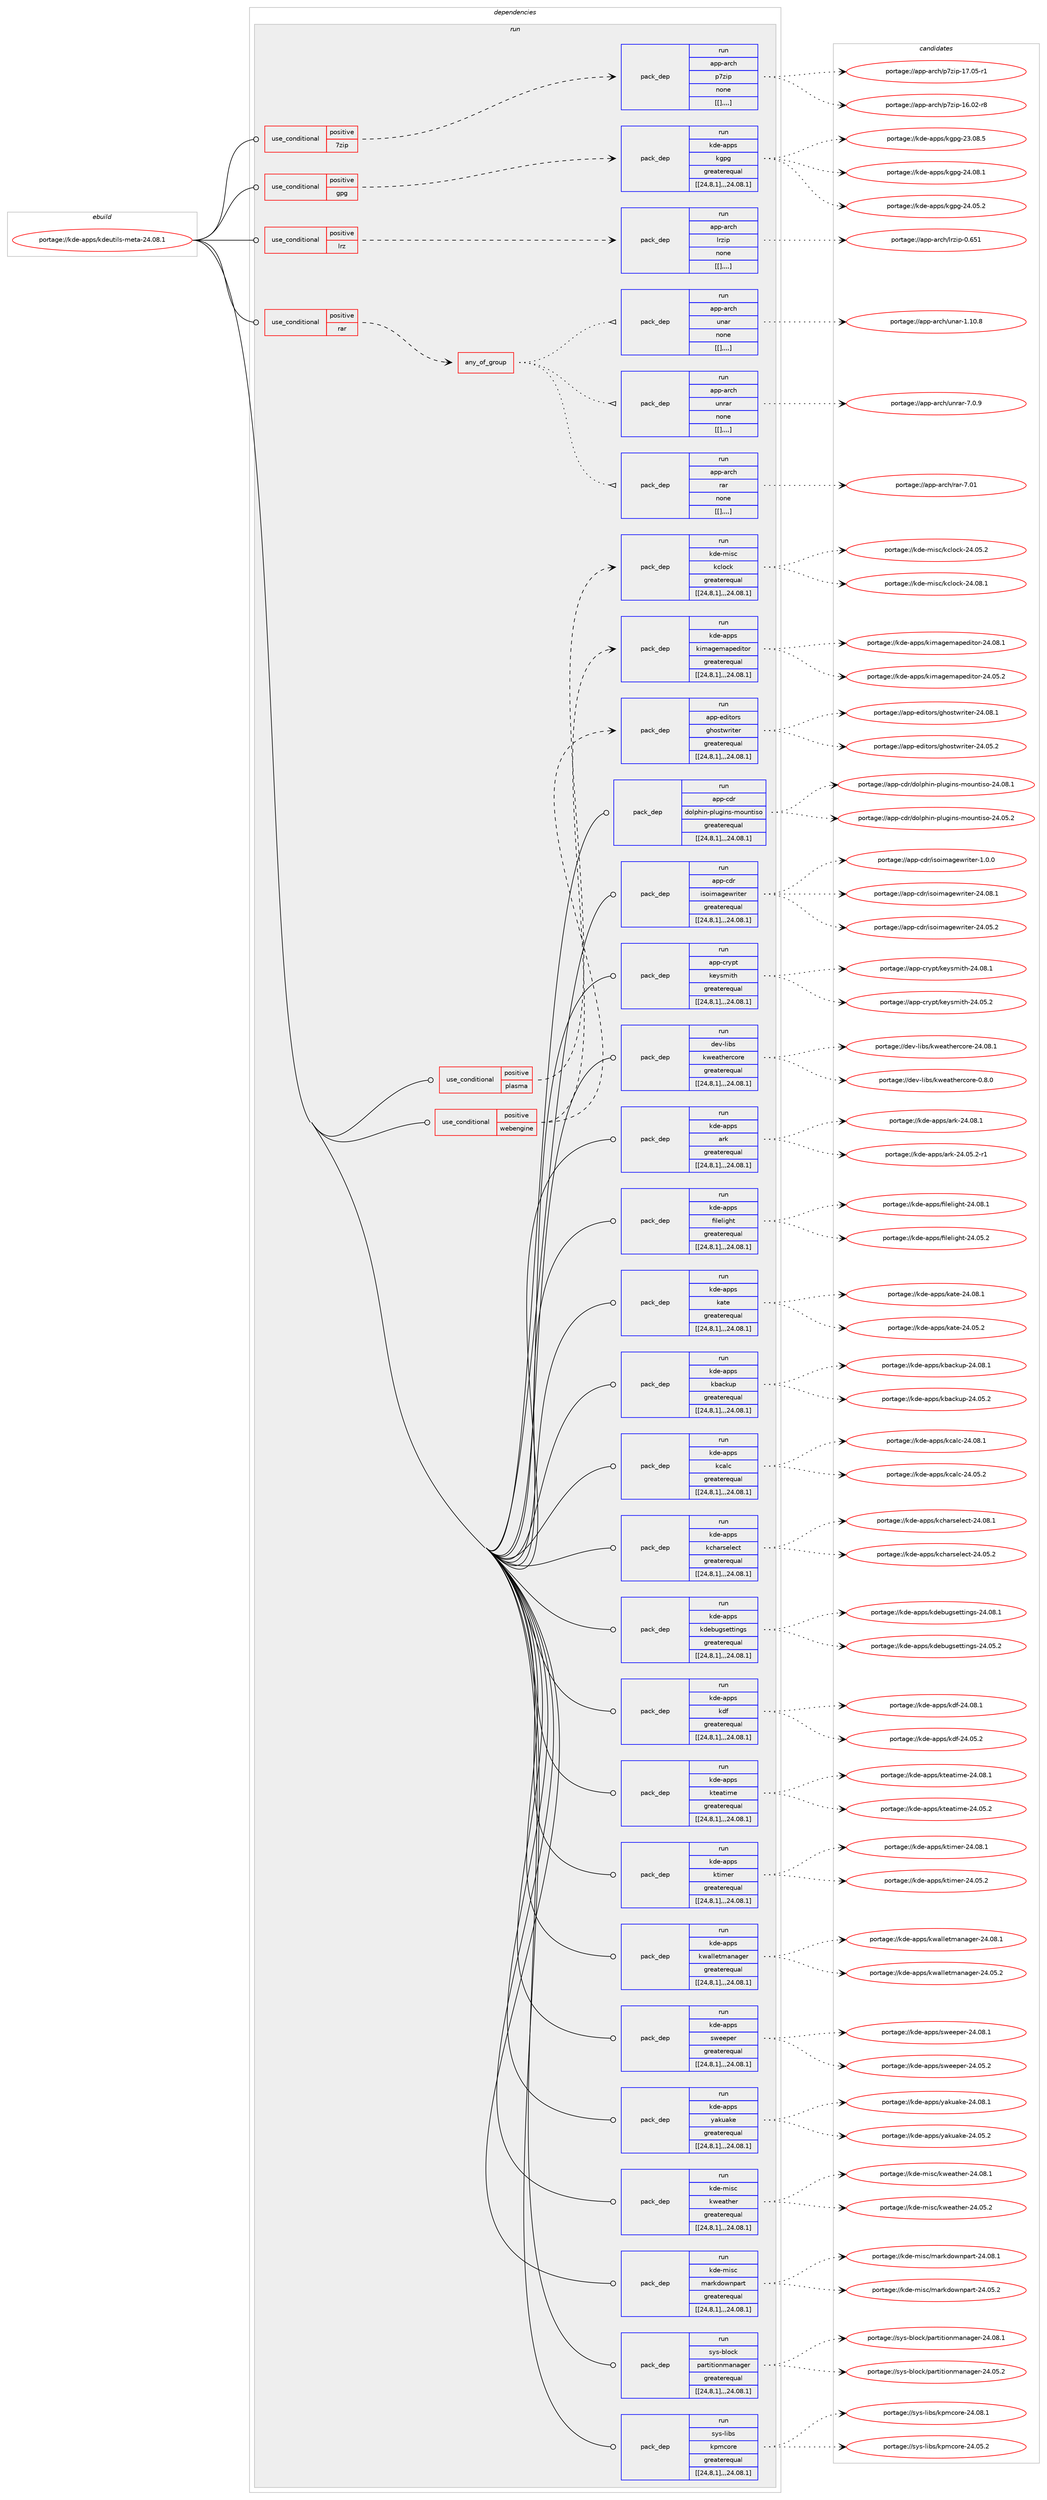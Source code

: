 digraph prolog {

# *************
# Graph options
# *************

newrank=true;
concentrate=true;
compound=true;
graph [rankdir=LR,fontname=Helvetica,fontsize=10,ranksep=1.5];#, ranksep=2.5, nodesep=0.2];
edge  [arrowhead=vee];
node  [fontname=Helvetica,fontsize=10];

# **********
# The ebuild
# **********

subgraph cluster_leftcol {
color=gray;
label=<<i>ebuild</i>>;
id [label="portage://kde-apps/kdeutils-meta-24.08.1", color=red, width=4, href="../kde-apps/kdeutils-meta-24.08.1.svg"];
}

# ****************
# The dependencies
# ****************

subgraph cluster_midcol {
color=gray;
label=<<i>dependencies</i>>;
subgraph cluster_compile {
fillcolor="#eeeeee";
style=filled;
label=<<i>compile</i>>;
}
subgraph cluster_compileandrun {
fillcolor="#eeeeee";
style=filled;
label=<<i>compile and run</i>>;
}
subgraph cluster_run {
fillcolor="#eeeeee";
style=filled;
label=<<i>run</i>>;
subgraph cond69775 {
dependency258530 [label=<<TABLE BORDER="0" CELLBORDER="1" CELLSPACING="0" CELLPADDING="4"><TR><TD ROWSPAN="3" CELLPADDING="10">use_conditional</TD></TR><TR><TD>positive</TD></TR><TR><TD>7zip</TD></TR></TABLE>>, shape=none, color=red];
subgraph pack186998 {
dependency258531 [label=<<TABLE BORDER="0" CELLBORDER="1" CELLSPACING="0" CELLPADDING="4" WIDTH="220"><TR><TD ROWSPAN="6" CELLPADDING="30">pack_dep</TD></TR><TR><TD WIDTH="110">run</TD></TR><TR><TD>app-arch</TD></TR><TR><TD>p7zip</TD></TR><TR><TD>none</TD></TR><TR><TD>[[],,,,]</TD></TR></TABLE>>, shape=none, color=blue];
}
dependency258530:e -> dependency258531:w [weight=20,style="dashed",arrowhead="vee"];
}
id:e -> dependency258530:w [weight=20,style="solid",arrowhead="odot"];
subgraph cond69776 {
dependency258532 [label=<<TABLE BORDER="0" CELLBORDER="1" CELLSPACING="0" CELLPADDING="4"><TR><TD ROWSPAN="3" CELLPADDING="10">use_conditional</TD></TR><TR><TD>positive</TD></TR><TR><TD>gpg</TD></TR></TABLE>>, shape=none, color=red];
subgraph pack186999 {
dependency258533 [label=<<TABLE BORDER="0" CELLBORDER="1" CELLSPACING="0" CELLPADDING="4" WIDTH="220"><TR><TD ROWSPAN="6" CELLPADDING="30">pack_dep</TD></TR><TR><TD WIDTH="110">run</TD></TR><TR><TD>kde-apps</TD></TR><TR><TD>kgpg</TD></TR><TR><TD>greaterequal</TD></TR><TR><TD>[[24,8,1],,,24.08.1]</TD></TR></TABLE>>, shape=none, color=blue];
}
dependency258532:e -> dependency258533:w [weight=20,style="dashed",arrowhead="vee"];
}
id:e -> dependency258532:w [weight=20,style="solid",arrowhead="odot"];
subgraph cond69777 {
dependency258534 [label=<<TABLE BORDER="0" CELLBORDER="1" CELLSPACING="0" CELLPADDING="4"><TR><TD ROWSPAN="3" CELLPADDING="10">use_conditional</TD></TR><TR><TD>positive</TD></TR><TR><TD>lrz</TD></TR></TABLE>>, shape=none, color=red];
subgraph pack187000 {
dependency258535 [label=<<TABLE BORDER="0" CELLBORDER="1" CELLSPACING="0" CELLPADDING="4" WIDTH="220"><TR><TD ROWSPAN="6" CELLPADDING="30">pack_dep</TD></TR><TR><TD WIDTH="110">run</TD></TR><TR><TD>app-arch</TD></TR><TR><TD>lrzip</TD></TR><TR><TD>none</TD></TR><TR><TD>[[],,,,]</TD></TR></TABLE>>, shape=none, color=blue];
}
dependency258534:e -> dependency258535:w [weight=20,style="dashed",arrowhead="vee"];
}
id:e -> dependency258534:w [weight=20,style="solid",arrowhead="odot"];
subgraph cond69778 {
dependency258536 [label=<<TABLE BORDER="0" CELLBORDER="1" CELLSPACING="0" CELLPADDING="4"><TR><TD ROWSPAN="3" CELLPADDING="10">use_conditional</TD></TR><TR><TD>positive</TD></TR><TR><TD>plasma</TD></TR></TABLE>>, shape=none, color=red];
subgraph pack187001 {
dependency258537 [label=<<TABLE BORDER="0" CELLBORDER="1" CELLSPACING="0" CELLPADDING="4" WIDTH="220"><TR><TD ROWSPAN="6" CELLPADDING="30">pack_dep</TD></TR><TR><TD WIDTH="110">run</TD></TR><TR><TD>kde-misc</TD></TR><TR><TD>kclock</TD></TR><TR><TD>greaterequal</TD></TR><TR><TD>[[24,8,1],,,24.08.1]</TD></TR></TABLE>>, shape=none, color=blue];
}
dependency258536:e -> dependency258537:w [weight=20,style="dashed",arrowhead="vee"];
}
id:e -> dependency258536:w [weight=20,style="solid",arrowhead="odot"];
subgraph cond69779 {
dependency258538 [label=<<TABLE BORDER="0" CELLBORDER="1" CELLSPACING="0" CELLPADDING="4"><TR><TD ROWSPAN="3" CELLPADDING="10">use_conditional</TD></TR><TR><TD>positive</TD></TR><TR><TD>rar</TD></TR></TABLE>>, shape=none, color=red];
subgraph any1597 {
dependency258539 [label=<<TABLE BORDER="0" CELLBORDER="1" CELLSPACING="0" CELLPADDING="4"><TR><TD CELLPADDING="10">any_of_group</TD></TR></TABLE>>, shape=none, color=red];subgraph pack187002 {
dependency258540 [label=<<TABLE BORDER="0" CELLBORDER="1" CELLSPACING="0" CELLPADDING="4" WIDTH="220"><TR><TD ROWSPAN="6" CELLPADDING="30">pack_dep</TD></TR><TR><TD WIDTH="110">run</TD></TR><TR><TD>app-arch</TD></TR><TR><TD>rar</TD></TR><TR><TD>none</TD></TR><TR><TD>[[],,,,]</TD></TR></TABLE>>, shape=none, color=blue];
}
dependency258539:e -> dependency258540:w [weight=20,style="dotted",arrowhead="oinv"];
subgraph pack187003 {
dependency258541 [label=<<TABLE BORDER="0" CELLBORDER="1" CELLSPACING="0" CELLPADDING="4" WIDTH="220"><TR><TD ROWSPAN="6" CELLPADDING="30">pack_dep</TD></TR><TR><TD WIDTH="110">run</TD></TR><TR><TD>app-arch</TD></TR><TR><TD>unrar</TD></TR><TR><TD>none</TD></TR><TR><TD>[[],,,,]</TD></TR></TABLE>>, shape=none, color=blue];
}
dependency258539:e -> dependency258541:w [weight=20,style="dotted",arrowhead="oinv"];
subgraph pack187004 {
dependency258542 [label=<<TABLE BORDER="0" CELLBORDER="1" CELLSPACING="0" CELLPADDING="4" WIDTH="220"><TR><TD ROWSPAN="6" CELLPADDING="30">pack_dep</TD></TR><TR><TD WIDTH="110">run</TD></TR><TR><TD>app-arch</TD></TR><TR><TD>unar</TD></TR><TR><TD>none</TD></TR><TR><TD>[[],,,,]</TD></TR></TABLE>>, shape=none, color=blue];
}
dependency258539:e -> dependency258542:w [weight=20,style="dotted",arrowhead="oinv"];
}
dependency258538:e -> dependency258539:w [weight=20,style="dashed",arrowhead="vee"];
}
id:e -> dependency258538:w [weight=20,style="solid",arrowhead="odot"];
subgraph cond69780 {
dependency258543 [label=<<TABLE BORDER="0" CELLBORDER="1" CELLSPACING="0" CELLPADDING="4"><TR><TD ROWSPAN="3" CELLPADDING="10">use_conditional</TD></TR><TR><TD>positive</TD></TR><TR><TD>webengine</TD></TR></TABLE>>, shape=none, color=red];
subgraph pack187005 {
dependency258544 [label=<<TABLE BORDER="0" CELLBORDER="1" CELLSPACING="0" CELLPADDING="4" WIDTH="220"><TR><TD ROWSPAN="6" CELLPADDING="30">pack_dep</TD></TR><TR><TD WIDTH="110">run</TD></TR><TR><TD>app-editors</TD></TR><TR><TD>ghostwriter</TD></TR><TR><TD>greaterequal</TD></TR><TR><TD>[[24,8,1],,,24.08.1]</TD></TR></TABLE>>, shape=none, color=blue];
}
dependency258543:e -> dependency258544:w [weight=20,style="dashed",arrowhead="vee"];
subgraph pack187006 {
dependency258545 [label=<<TABLE BORDER="0" CELLBORDER="1" CELLSPACING="0" CELLPADDING="4" WIDTH="220"><TR><TD ROWSPAN="6" CELLPADDING="30">pack_dep</TD></TR><TR><TD WIDTH="110">run</TD></TR><TR><TD>kde-apps</TD></TR><TR><TD>kimagemapeditor</TD></TR><TR><TD>greaterequal</TD></TR><TR><TD>[[24,8,1],,,24.08.1]</TD></TR></TABLE>>, shape=none, color=blue];
}
dependency258543:e -> dependency258545:w [weight=20,style="dashed",arrowhead="vee"];
}
id:e -> dependency258543:w [weight=20,style="solid",arrowhead="odot"];
subgraph pack187007 {
dependency258546 [label=<<TABLE BORDER="0" CELLBORDER="1" CELLSPACING="0" CELLPADDING="4" WIDTH="220"><TR><TD ROWSPAN="6" CELLPADDING="30">pack_dep</TD></TR><TR><TD WIDTH="110">run</TD></TR><TR><TD>app-cdr</TD></TR><TR><TD>dolphin-plugins-mountiso</TD></TR><TR><TD>greaterequal</TD></TR><TR><TD>[[24,8,1],,,24.08.1]</TD></TR></TABLE>>, shape=none, color=blue];
}
id:e -> dependency258546:w [weight=20,style="solid",arrowhead="odot"];
subgraph pack187008 {
dependency258547 [label=<<TABLE BORDER="0" CELLBORDER="1" CELLSPACING="0" CELLPADDING="4" WIDTH="220"><TR><TD ROWSPAN="6" CELLPADDING="30">pack_dep</TD></TR><TR><TD WIDTH="110">run</TD></TR><TR><TD>app-cdr</TD></TR><TR><TD>isoimagewriter</TD></TR><TR><TD>greaterequal</TD></TR><TR><TD>[[24,8,1],,,24.08.1]</TD></TR></TABLE>>, shape=none, color=blue];
}
id:e -> dependency258547:w [weight=20,style="solid",arrowhead="odot"];
subgraph pack187009 {
dependency258548 [label=<<TABLE BORDER="0" CELLBORDER="1" CELLSPACING="0" CELLPADDING="4" WIDTH="220"><TR><TD ROWSPAN="6" CELLPADDING="30">pack_dep</TD></TR><TR><TD WIDTH="110">run</TD></TR><TR><TD>app-crypt</TD></TR><TR><TD>keysmith</TD></TR><TR><TD>greaterequal</TD></TR><TR><TD>[[24,8,1],,,24.08.1]</TD></TR></TABLE>>, shape=none, color=blue];
}
id:e -> dependency258548:w [weight=20,style="solid",arrowhead="odot"];
subgraph pack187010 {
dependency258549 [label=<<TABLE BORDER="0" CELLBORDER="1" CELLSPACING="0" CELLPADDING="4" WIDTH="220"><TR><TD ROWSPAN="6" CELLPADDING="30">pack_dep</TD></TR><TR><TD WIDTH="110">run</TD></TR><TR><TD>dev-libs</TD></TR><TR><TD>kweathercore</TD></TR><TR><TD>greaterequal</TD></TR><TR><TD>[[24,8,1],,,24.08.1]</TD></TR></TABLE>>, shape=none, color=blue];
}
id:e -> dependency258549:w [weight=20,style="solid",arrowhead="odot"];
subgraph pack187011 {
dependency258550 [label=<<TABLE BORDER="0" CELLBORDER="1" CELLSPACING="0" CELLPADDING="4" WIDTH="220"><TR><TD ROWSPAN="6" CELLPADDING="30">pack_dep</TD></TR><TR><TD WIDTH="110">run</TD></TR><TR><TD>kde-apps</TD></TR><TR><TD>ark</TD></TR><TR><TD>greaterequal</TD></TR><TR><TD>[[24,8,1],,,24.08.1]</TD></TR></TABLE>>, shape=none, color=blue];
}
id:e -> dependency258550:w [weight=20,style="solid",arrowhead="odot"];
subgraph pack187012 {
dependency258551 [label=<<TABLE BORDER="0" CELLBORDER="1" CELLSPACING="0" CELLPADDING="4" WIDTH="220"><TR><TD ROWSPAN="6" CELLPADDING="30">pack_dep</TD></TR><TR><TD WIDTH="110">run</TD></TR><TR><TD>kde-apps</TD></TR><TR><TD>filelight</TD></TR><TR><TD>greaterequal</TD></TR><TR><TD>[[24,8,1],,,24.08.1]</TD></TR></TABLE>>, shape=none, color=blue];
}
id:e -> dependency258551:w [weight=20,style="solid",arrowhead="odot"];
subgraph pack187013 {
dependency258552 [label=<<TABLE BORDER="0" CELLBORDER="1" CELLSPACING="0" CELLPADDING="4" WIDTH="220"><TR><TD ROWSPAN="6" CELLPADDING="30">pack_dep</TD></TR><TR><TD WIDTH="110">run</TD></TR><TR><TD>kde-apps</TD></TR><TR><TD>kate</TD></TR><TR><TD>greaterequal</TD></TR><TR><TD>[[24,8,1],,,24.08.1]</TD></TR></TABLE>>, shape=none, color=blue];
}
id:e -> dependency258552:w [weight=20,style="solid",arrowhead="odot"];
subgraph pack187014 {
dependency258553 [label=<<TABLE BORDER="0" CELLBORDER="1" CELLSPACING="0" CELLPADDING="4" WIDTH="220"><TR><TD ROWSPAN="6" CELLPADDING="30">pack_dep</TD></TR><TR><TD WIDTH="110">run</TD></TR><TR><TD>kde-apps</TD></TR><TR><TD>kbackup</TD></TR><TR><TD>greaterequal</TD></TR><TR><TD>[[24,8,1],,,24.08.1]</TD></TR></TABLE>>, shape=none, color=blue];
}
id:e -> dependency258553:w [weight=20,style="solid",arrowhead="odot"];
subgraph pack187015 {
dependency258554 [label=<<TABLE BORDER="0" CELLBORDER="1" CELLSPACING="0" CELLPADDING="4" WIDTH="220"><TR><TD ROWSPAN="6" CELLPADDING="30">pack_dep</TD></TR><TR><TD WIDTH="110">run</TD></TR><TR><TD>kde-apps</TD></TR><TR><TD>kcalc</TD></TR><TR><TD>greaterequal</TD></TR><TR><TD>[[24,8,1],,,24.08.1]</TD></TR></TABLE>>, shape=none, color=blue];
}
id:e -> dependency258554:w [weight=20,style="solid",arrowhead="odot"];
subgraph pack187016 {
dependency258555 [label=<<TABLE BORDER="0" CELLBORDER="1" CELLSPACING="0" CELLPADDING="4" WIDTH="220"><TR><TD ROWSPAN="6" CELLPADDING="30">pack_dep</TD></TR><TR><TD WIDTH="110">run</TD></TR><TR><TD>kde-apps</TD></TR><TR><TD>kcharselect</TD></TR><TR><TD>greaterequal</TD></TR><TR><TD>[[24,8,1],,,24.08.1]</TD></TR></TABLE>>, shape=none, color=blue];
}
id:e -> dependency258555:w [weight=20,style="solid",arrowhead="odot"];
subgraph pack187017 {
dependency258556 [label=<<TABLE BORDER="0" CELLBORDER="1" CELLSPACING="0" CELLPADDING="4" WIDTH="220"><TR><TD ROWSPAN="6" CELLPADDING="30">pack_dep</TD></TR><TR><TD WIDTH="110">run</TD></TR><TR><TD>kde-apps</TD></TR><TR><TD>kdebugsettings</TD></TR><TR><TD>greaterequal</TD></TR><TR><TD>[[24,8,1],,,24.08.1]</TD></TR></TABLE>>, shape=none, color=blue];
}
id:e -> dependency258556:w [weight=20,style="solid",arrowhead="odot"];
subgraph pack187018 {
dependency258557 [label=<<TABLE BORDER="0" CELLBORDER="1" CELLSPACING="0" CELLPADDING="4" WIDTH="220"><TR><TD ROWSPAN="6" CELLPADDING="30">pack_dep</TD></TR><TR><TD WIDTH="110">run</TD></TR><TR><TD>kde-apps</TD></TR><TR><TD>kdf</TD></TR><TR><TD>greaterequal</TD></TR><TR><TD>[[24,8,1],,,24.08.1]</TD></TR></TABLE>>, shape=none, color=blue];
}
id:e -> dependency258557:w [weight=20,style="solid",arrowhead="odot"];
subgraph pack187019 {
dependency258558 [label=<<TABLE BORDER="0" CELLBORDER="1" CELLSPACING="0" CELLPADDING="4" WIDTH="220"><TR><TD ROWSPAN="6" CELLPADDING="30">pack_dep</TD></TR><TR><TD WIDTH="110">run</TD></TR><TR><TD>kde-apps</TD></TR><TR><TD>kteatime</TD></TR><TR><TD>greaterequal</TD></TR><TR><TD>[[24,8,1],,,24.08.1]</TD></TR></TABLE>>, shape=none, color=blue];
}
id:e -> dependency258558:w [weight=20,style="solid",arrowhead="odot"];
subgraph pack187020 {
dependency258559 [label=<<TABLE BORDER="0" CELLBORDER="1" CELLSPACING="0" CELLPADDING="4" WIDTH="220"><TR><TD ROWSPAN="6" CELLPADDING="30">pack_dep</TD></TR><TR><TD WIDTH="110">run</TD></TR><TR><TD>kde-apps</TD></TR><TR><TD>ktimer</TD></TR><TR><TD>greaterequal</TD></TR><TR><TD>[[24,8,1],,,24.08.1]</TD></TR></TABLE>>, shape=none, color=blue];
}
id:e -> dependency258559:w [weight=20,style="solid",arrowhead="odot"];
subgraph pack187021 {
dependency258560 [label=<<TABLE BORDER="0" CELLBORDER="1" CELLSPACING="0" CELLPADDING="4" WIDTH="220"><TR><TD ROWSPAN="6" CELLPADDING="30">pack_dep</TD></TR><TR><TD WIDTH="110">run</TD></TR><TR><TD>kde-apps</TD></TR><TR><TD>kwalletmanager</TD></TR><TR><TD>greaterequal</TD></TR><TR><TD>[[24,8,1],,,24.08.1]</TD></TR></TABLE>>, shape=none, color=blue];
}
id:e -> dependency258560:w [weight=20,style="solid",arrowhead="odot"];
subgraph pack187022 {
dependency258561 [label=<<TABLE BORDER="0" CELLBORDER="1" CELLSPACING="0" CELLPADDING="4" WIDTH="220"><TR><TD ROWSPAN="6" CELLPADDING="30">pack_dep</TD></TR><TR><TD WIDTH="110">run</TD></TR><TR><TD>kde-apps</TD></TR><TR><TD>sweeper</TD></TR><TR><TD>greaterequal</TD></TR><TR><TD>[[24,8,1],,,24.08.1]</TD></TR></TABLE>>, shape=none, color=blue];
}
id:e -> dependency258561:w [weight=20,style="solid",arrowhead="odot"];
subgraph pack187023 {
dependency258562 [label=<<TABLE BORDER="0" CELLBORDER="1" CELLSPACING="0" CELLPADDING="4" WIDTH="220"><TR><TD ROWSPAN="6" CELLPADDING="30">pack_dep</TD></TR><TR><TD WIDTH="110">run</TD></TR><TR><TD>kde-apps</TD></TR><TR><TD>yakuake</TD></TR><TR><TD>greaterequal</TD></TR><TR><TD>[[24,8,1],,,24.08.1]</TD></TR></TABLE>>, shape=none, color=blue];
}
id:e -> dependency258562:w [weight=20,style="solid",arrowhead="odot"];
subgraph pack187024 {
dependency258563 [label=<<TABLE BORDER="0" CELLBORDER="1" CELLSPACING="0" CELLPADDING="4" WIDTH="220"><TR><TD ROWSPAN="6" CELLPADDING="30">pack_dep</TD></TR><TR><TD WIDTH="110">run</TD></TR><TR><TD>kde-misc</TD></TR><TR><TD>kweather</TD></TR><TR><TD>greaterequal</TD></TR><TR><TD>[[24,8,1],,,24.08.1]</TD></TR></TABLE>>, shape=none, color=blue];
}
id:e -> dependency258563:w [weight=20,style="solid",arrowhead="odot"];
subgraph pack187025 {
dependency258564 [label=<<TABLE BORDER="0" CELLBORDER="1" CELLSPACING="0" CELLPADDING="4" WIDTH="220"><TR><TD ROWSPAN="6" CELLPADDING="30">pack_dep</TD></TR><TR><TD WIDTH="110">run</TD></TR><TR><TD>kde-misc</TD></TR><TR><TD>markdownpart</TD></TR><TR><TD>greaterequal</TD></TR><TR><TD>[[24,8,1],,,24.08.1]</TD></TR></TABLE>>, shape=none, color=blue];
}
id:e -> dependency258564:w [weight=20,style="solid",arrowhead="odot"];
subgraph pack187026 {
dependency258565 [label=<<TABLE BORDER="0" CELLBORDER="1" CELLSPACING="0" CELLPADDING="4" WIDTH="220"><TR><TD ROWSPAN="6" CELLPADDING="30">pack_dep</TD></TR><TR><TD WIDTH="110">run</TD></TR><TR><TD>sys-block</TD></TR><TR><TD>partitionmanager</TD></TR><TR><TD>greaterequal</TD></TR><TR><TD>[[24,8,1],,,24.08.1]</TD></TR></TABLE>>, shape=none, color=blue];
}
id:e -> dependency258565:w [weight=20,style="solid",arrowhead="odot"];
subgraph pack187027 {
dependency258566 [label=<<TABLE BORDER="0" CELLBORDER="1" CELLSPACING="0" CELLPADDING="4" WIDTH="220"><TR><TD ROWSPAN="6" CELLPADDING="30">pack_dep</TD></TR><TR><TD WIDTH="110">run</TD></TR><TR><TD>sys-libs</TD></TR><TR><TD>kpmcore</TD></TR><TR><TD>greaterequal</TD></TR><TR><TD>[[24,8,1],,,24.08.1]</TD></TR></TABLE>>, shape=none, color=blue];
}
id:e -> dependency258566:w [weight=20,style="solid",arrowhead="odot"];
}
}

# **************
# The candidates
# **************

subgraph cluster_choices {
rank=same;
color=gray;
label=<<i>candidates</i>>;

subgraph choice186998 {
color=black;
nodesep=1;
choice9711211245971149910447112551221051124549554648534511449 [label="portage://app-arch/p7zip-17.05-r1", color=red, width=4,href="../app-arch/p7zip-17.05-r1.svg"];
choice9711211245971149910447112551221051124549544648504511456 [label="portage://app-arch/p7zip-16.02-r8", color=red, width=4,href="../app-arch/p7zip-16.02-r8.svg"];
dependency258531:e -> choice9711211245971149910447112551221051124549554648534511449:w [style=dotted,weight="100"];
dependency258531:e -> choice9711211245971149910447112551221051124549544648504511456:w [style=dotted,weight="100"];
}
subgraph choice186999 {
color=black;
nodesep=1;
choice1071001014597112112115471071031121034550524648564649 [label="portage://kde-apps/kgpg-24.08.1", color=red, width=4,href="../kde-apps/kgpg-24.08.1.svg"];
choice1071001014597112112115471071031121034550524648534650 [label="portage://kde-apps/kgpg-24.05.2", color=red, width=4,href="../kde-apps/kgpg-24.05.2.svg"];
choice1071001014597112112115471071031121034550514648564653 [label="portage://kde-apps/kgpg-23.08.5", color=red, width=4,href="../kde-apps/kgpg-23.08.5.svg"];
dependency258533:e -> choice1071001014597112112115471071031121034550524648564649:w [style=dotted,weight="100"];
dependency258533:e -> choice1071001014597112112115471071031121034550524648534650:w [style=dotted,weight="100"];
dependency258533:e -> choice1071001014597112112115471071031121034550514648564653:w [style=dotted,weight="100"];
}
subgraph choice187000 {
color=black;
nodesep=1;
choice9711211245971149910447108114122105112454846545349 [label="portage://app-arch/lrzip-0.651", color=red, width=4,href="../app-arch/lrzip-0.651.svg"];
dependency258535:e -> choice9711211245971149910447108114122105112454846545349:w [style=dotted,weight="100"];
}
subgraph choice187001 {
color=black;
nodesep=1;
choice10710010145109105115994710799108111991074550524648564649 [label="portage://kde-misc/kclock-24.08.1", color=red, width=4,href="../kde-misc/kclock-24.08.1.svg"];
choice10710010145109105115994710799108111991074550524648534650 [label="portage://kde-misc/kclock-24.05.2", color=red, width=4,href="../kde-misc/kclock-24.05.2.svg"];
dependency258537:e -> choice10710010145109105115994710799108111991074550524648564649:w [style=dotted,weight="100"];
dependency258537:e -> choice10710010145109105115994710799108111991074550524648534650:w [style=dotted,weight="100"];
}
subgraph choice187002 {
color=black;
nodesep=1;
choice9711211245971149910447114971144555464849 [label="portage://app-arch/rar-7.01", color=red, width=4,href="../app-arch/rar-7.01.svg"];
dependency258540:e -> choice9711211245971149910447114971144555464849:w [style=dotted,weight="100"];
}
subgraph choice187003 {
color=black;
nodesep=1;
choice971121124597114991044711711011497114455546484657 [label="portage://app-arch/unrar-7.0.9", color=red, width=4,href="../app-arch/unrar-7.0.9.svg"];
dependency258541:e -> choice971121124597114991044711711011497114455546484657:w [style=dotted,weight="100"];
}
subgraph choice187004 {
color=black;
nodesep=1;
choice97112112459711499104471171109711445494649484656 [label="portage://app-arch/unar-1.10.8", color=red, width=4,href="../app-arch/unar-1.10.8.svg"];
dependency258542:e -> choice97112112459711499104471171109711445494649484656:w [style=dotted,weight="100"];
}
subgraph choice187005 {
color=black;
nodesep=1;
choice9711211245101100105116111114115471031041111151161191141051161011144550524648564649 [label="portage://app-editors/ghostwriter-24.08.1", color=red, width=4,href="../app-editors/ghostwriter-24.08.1.svg"];
choice9711211245101100105116111114115471031041111151161191141051161011144550524648534650 [label="portage://app-editors/ghostwriter-24.05.2", color=red, width=4,href="../app-editors/ghostwriter-24.05.2.svg"];
dependency258544:e -> choice9711211245101100105116111114115471031041111151161191141051161011144550524648564649:w [style=dotted,weight="100"];
dependency258544:e -> choice9711211245101100105116111114115471031041111151161191141051161011144550524648534650:w [style=dotted,weight="100"];
}
subgraph choice187006 {
color=black;
nodesep=1;
choice10710010145971121121154710710510997103101109971121011001051161111144550524648564649 [label="portage://kde-apps/kimagemapeditor-24.08.1", color=red, width=4,href="../kde-apps/kimagemapeditor-24.08.1.svg"];
choice10710010145971121121154710710510997103101109971121011001051161111144550524648534650 [label="portage://kde-apps/kimagemapeditor-24.05.2", color=red, width=4,href="../kde-apps/kimagemapeditor-24.05.2.svg"];
dependency258545:e -> choice10710010145971121121154710710510997103101109971121011001051161111144550524648564649:w [style=dotted,weight="100"];
dependency258545:e -> choice10710010145971121121154710710510997103101109971121011001051161111144550524648534650:w [style=dotted,weight="100"];
}
subgraph choice187007 {
color=black;
nodesep=1;
choice9711211245991001144710011110811210410511045112108117103105110115451091111171101161051151114550524648564649 [label="portage://app-cdr/dolphin-plugins-mountiso-24.08.1", color=red, width=4,href="../app-cdr/dolphin-plugins-mountiso-24.08.1.svg"];
choice9711211245991001144710011110811210410511045112108117103105110115451091111171101161051151114550524648534650 [label="portage://app-cdr/dolphin-plugins-mountiso-24.05.2", color=red, width=4,href="../app-cdr/dolphin-plugins-mountiso-24.05.2.svg"];
dependency258546:e -> choice9711211245991001144710011110811210410511045112108117103105110115451091111171101161051151114550524648564649:w [style=dotted,weight="100"];
dependency258546:e -> choice9711211245991001144710011110811210410511045112108117103105110115451091111171101161051151114550524648534650:w [style=dotted,weight="100"];
}
subgraph choice187008 {
color=black;
nodesep=1;
choice97112112459910011447105115111105109971031011191141051161011144550524648564649 [label="portage://app-cdr/isoimagewriter-24.08.1", color=red, width=4,href="../app-cdr/isoimagewriter-24.08.1.svg"];
choice97112112459910011447105115111105109971031011191141051161011144550524648534650 [label="portage://app-cdr/isoimagewriter-24.05.2", color=red, width=4,href="../app-cdr/isoimagewriter-24.05.2.svg"];
choice9711211245991001144710511511110510997103101119114105116101114454946484648 [label="portage://app-cdr/isoimagewriter-1.0.0", color=red, width=4,href="../app-cdr/isoimagewriter-1.0.0.svg"];
dependency258547:e -> choice97112112459910011447105115111105109971031011191141051161011144550524648564649:w [style=dotted,weight="100"];
dependency258547:e -> choice97112112459910011447105115111105109971031011191141051161011144550524648534650:w [style=dotted,weight="100"];
dependency258547:e -> choice9711211245991001144710511511110510997103101119114105116101114454946484648:w [style=dotted,weight="100"];
}
subgraph choice187009 {
color=black;
nodesep=1;
choice971121124599114121112116471071011211151091051161044550524648564649 [label="portage://app-crypt/keysmith-24.08.1", color=red, width=4,href="../app-crypt/keysmith-24.08.1.svg"];
choice971121124599114121112116471071011211151091051161044550524648534650 [label="portage://app-crypt/keysmith-24.05.2", color=red, width=4,href="../app-crypt/keysmith-24.05.2.svg"];
dependency258548:e -> choice971121124599114121112116471071011211151091051161044550524648564649:w [style=dotted,weight="100"];
dependency258548:e -> choice971121124599114121112116471071011211151091051161044550524648534650:w [style=dotted,weight="100"];
}
subgraph choice187010 {
color=black;
nodesep=1;
choice10010111845108105981154710711910197116104101114991111141014550524648564649 [label="portage://dev-libs/kweathercore-24.08.1", color=red, width=4,href="../dev-libs/kweathercore-24.08.1.svg"];
choice1001011184510810598115471071191019711610410111499111114101454846564648 [label="portage://dev-libs/kweathercore-0.8.0", color=red, width=4,href="../dev-libs/kweathercore-0.8.0.svg"];
dependency258549:e -> choice10010111845108105981154710711910197116104101114991111141014550524648564649:w [style=dotted,weight="100"];
dependency258549:e -> choice1001011184510810598115471071191019711610410111499111114101454846564648:w [style=dotted,weight="100"];
}
subgraph choice187011 {
color=black;
nodesep=1;
choice107100101459711211211547971141074550524648564649 [label="portage://kde-apps/ark-24.08.1", color=red, width=4,href="../kde-apps/ark-24.08.1.svg"];
choice1071001014597112112115479711410745505246485346504511449 [label="portage://kde-apps/ark-24.05.2-r1", color=red, width=4,href="../kde-apps/ark-24.05.2-r1.svg"];
dependency258550:e -> choice107100101459711211211547971141074550524648564649:w [style=dotted,weight="100"];
dependency258550:e -> choice1071001014597112112115479711410745505246485346504511449:w [style=dotted,weight="100"];
}
subgraph choice187012 {
color=black;
nodesep=1;
choice1071001014597112112115471021051081011081051031041164550524648564649 [label="portage://kde-apps/filelight-24.08.1", color=red, width=4,href="../kde-apps/filelight-24.08.1.svg"];
choice1071001014597112112115471021051081011081051031041164550524648534650 [label="portage://kde-apps/filelight-24.05.2", color=red, width=4,href="../kde-apps/filelight-24.05.2.svg"];
dependency258551:e -> choice1071001014597112112115471021051081011081051031041164550524648564649:w [style=dotted,weight="100"];
dependency258551:e -> choice1071001014597112112115471021051081011081051031041164550524648534650:w [style=dotted,weight="100"];
}
subgraph choice187013 {
color=black;
nodesep=1;
choice107100101459711211211547107971161014550524648564649 [label="portage://kde-apps/kate-24.08.1", color=red, width=4,href="../kde-apps/kate-24.08.1.svg"];
choice107100101459711211211547107971161014550524648534650 [label="portage://kde-apps/kate-24.05.2", color=red, width=4,href="../kde-apps/kate-24.05.2.svg"];
dependency258552:e -> choice107100101459711211211547107971161014550524648564649:w [style=dotted,weight="100"];
dependency258552:e -> choice107100101459711211211547107971161014550524648534650:w [style=dotted,weight="100"];
}
subgraph choice187014 {
color=black;
nodesep=1;
choice1071001014597112112115471079897991071171124550524648564649 [label="portage://kde-apps/kbackup-24.08.1", color=red, width=4,href="../kde-apps/kbackup-24.08.1.svg"];
choice1071001014597112112115471079897991071171124550524648534650 [label="portage://kde-apps/kbackup-24.05.2", color=red, width=4,href="../kde-apps/kbackup-24.05.2.svg"];
dependency258553:e -> choice1071001014597112112115471079897991071171124550524648564649:w [style=dotted,weight="100"];
dependency258553:e -> choice1071001014597112112115471079897991071171124550524648534650:w [style=dotted,weight="100"];
}
subgraph choice187015 {
color=black;
nodesep=1;
choice1071001014597112112115471079997108994550524648564649 [label="portage://kde-apps/kcalc-24.08.1", color=red, width=4,href="../kde-apps/kcalc-24.08.1.svg"];
choice1071001014597112112115471079997108994550524648534650 [label="portage://kde-apps/kcalc-24.05.2", color=red, width=4,href="../kde-apps/kcalc-24.05.2.svg"];
dependency258554:e -> choice1071001014597112112115471079997108994550524648564649:w [style=dotted,weight="100"];
dependency258554:e -> choice1071001014597112112115471079997108994550524648534650:w [style=dotted,weight="100"];
}
subgraph choice187016 {
color=black;
nodesep=1;
choice1071001014597112112115471079910497114115101108101991164550524648564649 [label="portage://kde-apps/kcharselect-24.08.1", color=red, width=4,href="../kde-apps/kcharselect-24.08.1.svg"];
choice1071001014597112112115471079910497114115101108101991164550524648534650 [label="portage://kde-apps/kcharselect-24.05.2", color=red, width=4,href="../kde-apps/kcharselect-24.05.2.svg"];
dependency258555:e -> choice1071001014597112112115471079910497114115101108101991164550524648564649:w [style=dotted,weight="100"];
dependency258555:e -> choice1071001014597112112115471079910497114115101108101991164550524648534650:w [style=dotted,weight="100"];
}
subgraph choice187017 {
color=black;
nodesep=1;
choice107100101459711211211547107100101981171031151011161161051101031154550524648564649 [label="portage://kde-apps/kdebugsettings-24.08.1", color=red, width=4,href="../kde-apps/kdebugsettings-24.08.1.svg"];
choice107100101459711211211547107100101981171031151011161161051101031154550524648534650 [label="portage://kde-apps/kdebugsettings-24.05.2", color=red, width=4,href="../kde-apps/kdebugsettings-24.05.2.svg"];
dependency258556:e -> choice107100101459711211211547107100101981171031151011161161051101031154550524648564649:w [style=dotted,weight="100"];
dependency258556:e -> choice107100101459711211211547107100101981171031151011161161051101031154550524648534650:w [style=dotted,weight="100"];
}
subgraph choice187018 {
color=black;
nodesep=1;
choice1071001014597112112115471071001024550524648564649 [label="portage://kde-apps/kdf-24.08.1", color=red, width=4,href="../kde-apps/kdf-24.08.1.svg"];
choice1071001014597112112115471071001024550524648534650 [label="portage://kde-apps/kdf-24.05.2", color=red, width=4,href="../kde-apps/kdf-24.05.2.svg"];
dependency258557:e -> choice1071001014597112112115471071001024550524648564649:w [style=dotted,weight="100"];
dependency258557:e -> choice1071001014597112112115471071001024550524648534650:w [style=dotted,weight="100"];
}
subgraph choice187019 {
color=black;
nodesep=1;
choice107100101459711211211547107116101971161051091014550524648564649 [label="portage://kde-apps/kteatime-24.08.1", color=red, width=4,href="../kde-apps/kteatime-24.08.1.svg"];
choice107100101459711211211547107116101971161051091014550524648534650 [label="portage://kde-apps/kteatime-24.05.2", color=red, width=4,href="../kde-apps/kteatime-24.05.2.svg"];
dependency258558:e -> choice107100101459711211211547107116101971161051091014550524648564649:w [style=dotted,weight="100"];
dependency258558:e -> choice107100101459711211211547107116101971161051091014550524648534650:w [style=dotted,weight="100"];
}
subgraph choice187020 {
color=black;
nodesep=1;
choice1071001014597112112115471071161051091011144550524648564649 [label="portage://kde-apps/ktimer-24.08.1", color=red, width=4,href="../kde-apps/ktimer-24.08.1.svg"];
choice1071001014597112112115471071161051091011144550524648534650 [label="portage://kde-apps/ktimer-24.05.2", color=red, width=4,href="../kde-apps/ktimer-24.05.2.svg"];
dependency258559:e -> choice1071001014597112112115471071161051091011144550524648564649:w [style=dotted,weight="100"];
dependency258559:e -> choice1071001014597112112115471071161051091011144550524648534650:w [style=dotted,weight="100"];
}
subgraph choice187021 {
color=black;
nodesep=1;
choice1071001014597112112115471071199710810810111610997110971031011144550524648564649 [label="portage://kde-apps/kwalletmanager-24.08.1", color=red, width=4,href="../kde-apps/kwalletmanager-24.08.1.svg"];
choice1071001014597112112115471071199710810810111610997110971031011144550524648534650 [label="portage://kde-apps/kwalletmanager-24.05.2", color=red, width=4,href="../kde-apps/kwalletmanager-24.05.2.svg"];
dependency258560:e -> choice1071001014597112112115471071199710810810111610997110971031011144550524648564649:w [style=dotted,weight="100"];
dependency258560:e -> choice1071001014597112112115471071199710810810111610997110971031011144550524648534650:w [style=dotted,weight="100"];
}
subgraph choice187022 {
color=black;
nodesep=1;
choice1071001014597112112115471151191011011121011144550524648564649 [label="portage://kde-apps/sweeper-24.08.1", color=red, width=4,href="../kde-apps/sweeper-24.08.1.svg"];
choice1071001014597112112115471151191011011121011144550524648534650 [label="portage://kde-apps/sweeper-24.05.2", color=red, width=4,href="../kde-apps/sweeper-24.05.2.svg"];
dependency258561:e -> choice1071001014597112112115471151191011011121011144550524648564649:w [style=dotted,weight="100"];
dependency258561:e -> choice1071001014597112112115471151191011011121011144550524648534650:w [style=dotted,weight="100"];
}
subgraph choice187023 {
color=black;
nodesep=1;
choice10710010145971121121154712197107117971071014550524648564649 [label="portage://kde-apps/yakuake-24.08.1", color=red, width=4,href="../kde-apps/yakuake-24.08.1.svg"];
choice10710010145971121121154712197107117971071014550524648534650 [label="portage://kde-apps/yakuake-24.05.2", color=red, width=4,href="../kde-apps/yakuake-24.05.2.svg"];
dependency258562:e -> choice10710010145971121121154712197107117971071014550524648564649:w [style=dotted,weight="100"];
dependency258562:e -> choice10710010145971121121154712197107117971071014550524648534650:w [style=dotted,weight="100"];
}
subgraph choice187024 {
color=black;
nodesep=1;
choice107100101451091051159947107119101971161041011144550524648564649 [label="portage://kde-misc/kweather-24.08.1", color=red, width=4,href="../kde-misc/kweather-24.08.1.svg"];
choice107100101451091051159947107119101971161041011144550524648534650 [label="portage://kde-misc/kweather-24.05.2", color=red, width=4,href="../kde-misc/kweather-24.05.2.svg"];
dependency258563:e -> choice107100101451091051159947107119101971161041011144550524648564649:w [style=dotted,weight="100"];
dependency258563:e -> choice107100101451091051159947107119101971161041011144550524648534650:w [style=dotted,weight="100"];
}
subgraph choice187025 {
color=black;
nodesep=1;
choice10710010145109105115994710997114107100111119110112971141164550524648564649 [label="portage://kde-misc/markdownpart-24.08.1", color=red, width=4,href="../kde-misc/markdownpart-24.08.1.svg"];
choice10710010145109105115994710997114107100111119110112971141164550524648534650 [label="portage://kde-misc/markdownpart-24.05.2", color=red, width=4,href="../kde-misc/markdownpart-24.05.2.svg"];
dependency258564:e -> choice10710010145109105115994710997114107100111119110112971141164550524648564649:w [style=dotted,weight="100"];
dependency258564:e -> choice10710010145109105115994710997114107100111119110112971141164550524648534650:w [style=dotted,weight="100"];
}
subgraph choice187026 {
color=black;
nodesep=1;
choice115121115459810811199107471129711411610511610511111010997110971031011144550524648564649 [label="portage://sys-block/partitionmanager-24.08.1", color=red, width=4,href="../sys-block/partitionmanager-24.08.1.svg"];
choice115121115459810811199107471129711411610511610511111010997110971031011144550524648534650 [label="portage://sys-block/partitionmanager-24.05.2", color=red, width=4,href="../sys-block/partitionmanager-24.05.2.svg"];
dependency258565:e -> choice115121115459810811199107471129711411610511610511111010997110971031011144550524648564649:w [style=dotted,weight="100"];
dependency258565:e -> choice115121115459810811199107471129711411610511610511111010997110971031011144550524648534650:w [style=dotted,weight="100"];
}
subgraph choice187027 {
color=black;
nodesep=1;
choice115121115451081059811547107112109991111141014550524648564649 [label="portage://sys-libs/kpmcore-24.08.1", color=red, width=4,href="../sys-libs/kpmcore-24.08.1.svg"];
choice115121115451081059811547107112109991111141014550524648534650 [label="portage://sys-libs/kpmcore-24.05.2", color=red, width=4,href="../sys-libs/kpmcore-24.05.2.svg"];
dependency258566:e -> choice115121115451081059811547107112109991111141014550524648564649:w [style=dotted,weight="100"];
dependency258566:e -> choice115121115451081059811547107112109991111141014550524648534650:w [style=dotted,weight="100"];
}
}

}
